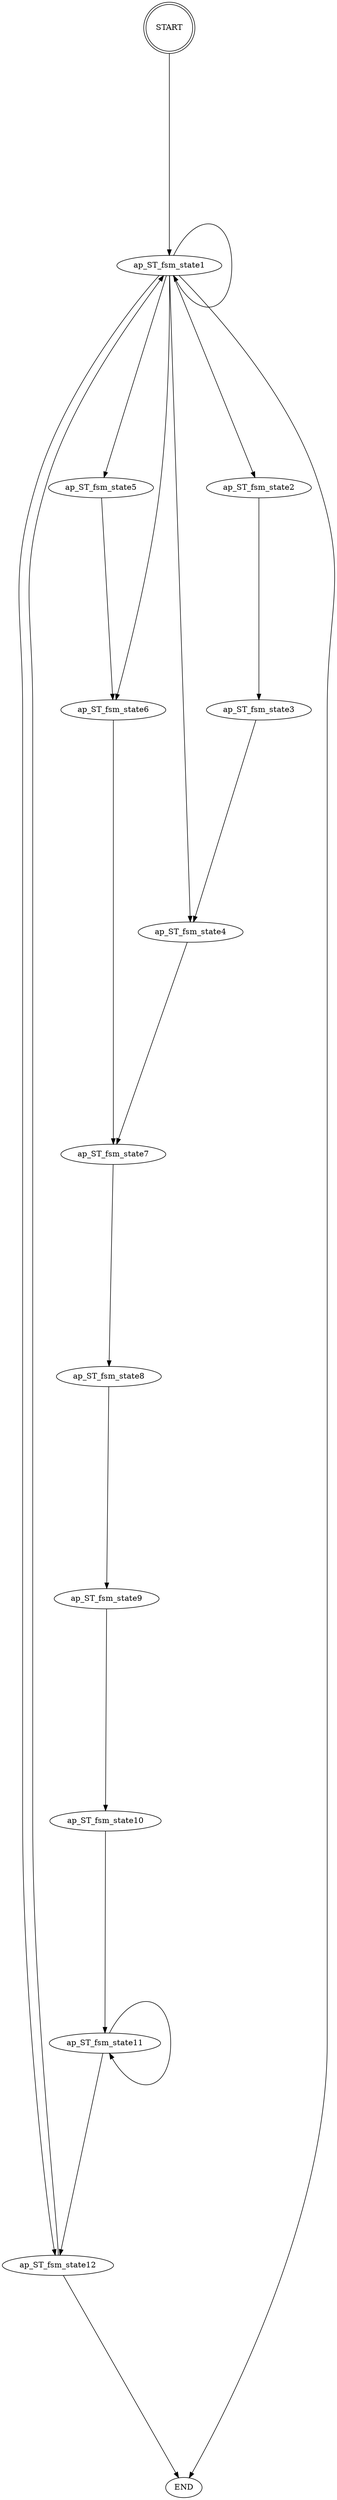 digraph "" {
 graph [ranksep=5.0];
edge [color=black,
len=2.0
];
START	[shape=doublecircle];
START -> ap_ST_fsm_state1;
ap_ST_fsm_state1 -> ap_ST_fsm_state5;
ap_ST_fsm_state1 -> ap_ST_fsm_state2;
ap_ST_fsm_state1 -> ap_ST_fsm_state12;
ap_ST_fsm_state1 -> ap_ST_fsm_state4;
ap_ST_fsm_state1 -> ap_ST_fsm_state6;
ap_ST_fsm_state1 -> ap_ST_fsm_state1;
ap_ST_fsm_state1 -> END;
ap_ST_fsm_state2 -> ap_ST_fsm_state3;
ap_ST_fsm_state3 -> ap_ST_fsm_state4;
ap_ST_fsm_state4 -> ap_ST_fsm_state7;
ap_ST_fsm_state5 -> ap_ST_fsm_state6;
ap_ST_fsm_state6 -> ap_ST_fsm_state7;
ap_ST_fsm_state7 -> ap_ST_fsm_state8;
ap_ST_fsm_state8 -> ap_ST_fsm_state9;
ap_ST_fsm_state9 -> ap_ST_fsm_state10;
ap_ST_fsm_state10 -> ap_ST_fsm_state11;
ap_ST_fsm_state11 -> ap_ST_fsm_state12;
ap_ST_fsm_state11 -> ap_ST_fsm_state11;
ap_ST_fsm_state12 -> ap_ST_fsm_state1;
ap_ST_fsm_state12 -> END;
}
